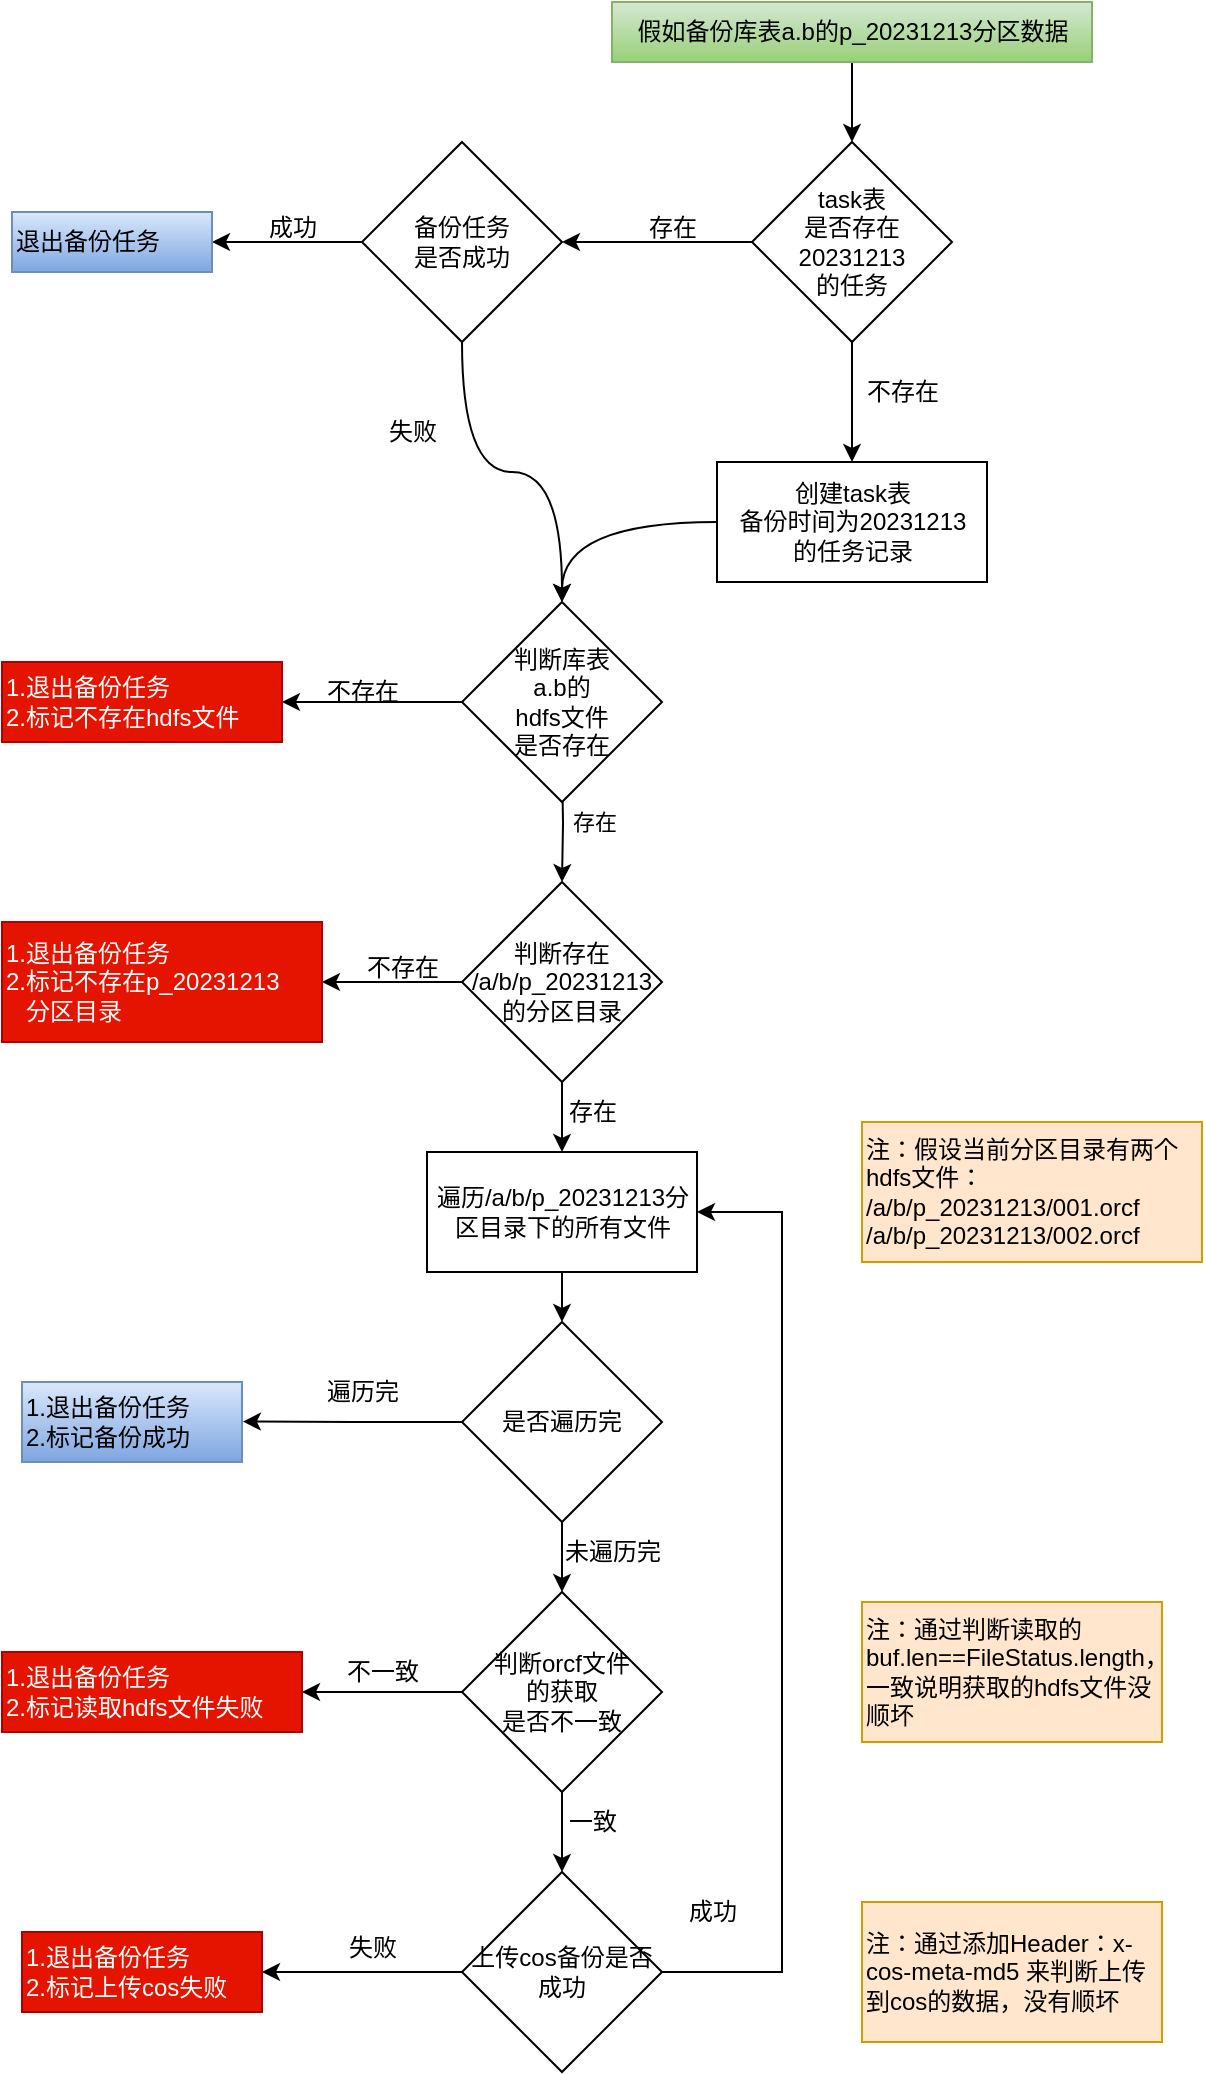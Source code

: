 <mxfile version="22.1.8" type="github">
  <diagram name="Page-1" id="mlTP5GkgayAPcvq2FMzZ">
    <mxGraphModel dx="2624" dy="1121" grid="1" gridSize="10" guides="1" tooltips="1" connect="1" arrows="1" fold="1" page="1" pageScale="1" pageWidth="850" pageHeight="1100" math="0" shadow="0">
      <root>
        <mxCell id="0" />
        <mxCell id="1" parent="0" />
        <mxCell id="9JkG7-nkFBZPGrmJ6e62-5" style="edgeStyle=orthogonalEdgeStyle;rounded=0;orthogonalLoop=1;jettySize=auto;html=1;" edge="1" parent="1" source="9JkG7-nkFBZPGrmJ6e62-2" target="9JkG7-nkFBZPGrmJ6e62-3">
          <mxGeometry relative="1" as="geometry" />
        </mxCell>
        <mxCell id="9JkG7-nkFBZPGrmJ6e62-2" value="假如备份库表a.b的p_20231213分区数据" style="text;html=1;align=center;verticalAlign=middle;resizable=0;points=[];autosize=1;strokeColor=#82b366;fillColor=#d5e8d4;gradientColor=#97d077;" vertex="1" parent="1">
          <mxGeometry x="295" y="90" width="240" height="30" as="geometry" />
        </mxCell>
        <mxCell id="9JkG7-nkFBZPGrmJ6e62-6" style="edgeStyle=orthogonalEdgeStyle;rounded=0;orthogonalLoop=1;jettySize=auto;html=1;exitX=0.5;exitY=1;exitDx=0;exitDy=0;" edge="1" parent="1" source="9JkG7-nkFBZPGrmJ6e62-3" target="9JkG7-nkFBZPGrmJ6e62-4">
          <mxGeometry relative="1" as="geometry" />
        </mxCell>
        <mxCell id="9JkG7-nkFBZPGrmJ6e62-11" style="edgeStyle=orthogonalEdgeStyle;rounded=0;orthogonalLoop=1;jettySize=auto;html=1;entryX=1;entryY=0.5;entryDx=0;entryDy=0;" edge="1" parent="1" source="9JkG7-nkFBZPGrmJ6e62-3" target="9JkG7-nkFBZPGrmJ6e62-10">
          <mxGeometry relative="1" as="geometry" />
        </mxCell>
        <mxCell id="9JkG7-nkFBZPGrmJ6e62-3" value="task表&lt;br&gt;是否存在20231213&lt;br&gt;的任务" style="rhombus;whiteSpace=wrap;html=1;" vertex="1" parent="1">
          <mxGeometry x="365" y="160" width="100" height="100" as="geometry" />
        </mxCell>
        <mxCell id="9JkG7-nkFBZPGrmJ6e62-18" style="edgeStyle=orthogonalEdgeStyle;rounded=0;orthogonalLoop=1;jettySize=auto;html=1;entryX=0.5;entryY=0;entryDx=0;entryDy=0;curved=1;" edge="1" parent="1" source="9JkG7-nkFBZPGrmJ6e62-4" target="9JkG7-nkFBZPGrmJ6e62-16">
          <mxGeometry relative="1" as="geometry" />
        </mxCell>
        <mxCell id="9JkG7-nkFBZPGrmJ6e62-4" value="创建task表&lt;br&gt;备份时间为20231213&lt;br&gt;的任务记录" style="rounded=0;whiteSpace=wrap;html=1;" vertex="1" parent="1">
          <mxGeometry x="347.5" y="320" width="135" height="60" as="geometry" />
        </mxCell>
        <mxCell id="9JkG7-nkFBZPGrmJ6e62-7" value="不存在" style="text;html=1;align=center;verticalAlign=middle;resizable=0;points=[];autosize=1;strokeColor=none;fillColor=none;" vertex="1" parent="1">
          <mxGeometry x="410" y="270" width="60" height="30" as="geometry" />
        </mxCell>
        <mxCell id="9JkG7-nkFBZPGrmJ6e62-13" style="edgeStyle=orthogonalEdgeStyle;rounded=0;orthogonalLoop=1;jettySize=auto;html=1;" edge="1" parent="1" source="9JkG7-nkFBZPGrmJ6e62-10" target="9JkG7-nkFBZPGrmJ6e62-12">
          <mxGeometry relative="1" as="geometry" />
        </mxCell>
        <mxCell id="9JkG7-nkFBZPGrmJ6e62-17" style="edgeStyle=orthogonalEdgeStyle;rounded=0;orthogonalLoop=1;jettySize=auto;html=1;entryX=0.5;entryY=0;entryDx=0;entryDy=0;curved=1;" edge="1" parent="1" source="9JkG7-nkFBZPGrmJ6e62-10" target="9JkG7-nkFBZPGrmJ6e62-16">
          <mxGeometry relative="1" as="geometry" />
        </mxCell>
        <mxCell id="9JkG7-nkFBZPGrmJ6e62-10" value="备份任务&lt;br&gt;是否成功" style="rhombus;whiteSpace=wrap;html=1;" vertex="1" parent="1">
          <mxGeometry x="170" y="160" width="100" height="100" as="geometry" />
        </mxCell>
        <mxCell id="9JkG7-nkFBZPGrmJ6e62-12" value="退出备份任务" style="text;html=1;align=left;verticalAlign=middle;resizable=0;points=[];autosize=1;strokeColor=#6c8ebf;fillColor=#dae8fc;gradientColor=#7ea6e0;" vertex="1" parent="1">
          <mxGeometry x="-5" y="195" width="100" height="30" as="geometry" />
        </mxCell>
        <mxCell id="9JkG7-nkFBZPGrmJ6e62-14" value="成功" style="text;html=1;align=center;verticalAlign=middle;resizable=0;points=[];autosize=1;strokeColor=none;fillColor=none;" vertex="1" parent="1">
          <mxGeometry x="110" y="188" width="50" height="30" as="geometry" />
        </mxCell>
        <mxCell id="9JkG7-nkFBZPGrmJ6e62-15" value="存在" style="text;html=1;align=center;verticalAlign=middle;resizable=0;points=[];autosize=1;strokeColor=none;fillColor=none;" vertex="1" parent="1">
          <mxGeometry x="300" y="188" width="50" height="30" as="geometry" />
        </mxCell>
        <mxCell id="9JkG7-nkFBZPGrmJ6e62-20" style="edgeStyle=orthogonalEdgeStyle;rounded=0;orthogonalLoop=1;jettySize=auto;html=1;" edge="1" parent="1" source="9JkG7-nkFBZPGrmJ6e62-16" target="9JkG7-nkFBZPGrmJ6e62-19">
          <mxGeometry relative="1" as="geometry" />
        </mxCell>
        <mxCell id="9JkG7-nkFBZPGrmJ6e62-23" style="edgeStyle=orthogonalEdgeStyle;rounded=0;orthogonalLoop=1;jettySize=auto;html=1;" edge="1" parent="1" target="9JkG7-nkFBZPGrmJ6e62-22">
          <mxGeometry relative="1" as="geometry">
            <mxPoint x="270" y="470" as="sourcePoint" />
          </mxGeometry>
        </mxCell>
        <mxCell id="9JkG7-nkFBZPGrmJ6e62-24" value="存在" style="edgeLabel;html=1;align=center;verticalAlign=middle;resizable=0;points=[];" vertex="1" connectable="0" parent="9JkG7-nkFBZPGrmJ6e62-23">
          <mxGeometry x="-0.4" y="8" relative="1" as="geometry">
            <mxPoint x="7" y="12" as="offset" />
          </mxGeometry>
        </mxCell>
        <mxCell id="9JkG7-nkFBZPGrmJ6e62-16" value="判断库表&lt;br&gt;a.b的&lt;br&gt;hdfs文件&lt;br&gt;是否存在" style="rhombus;whiteSpace=wrap;html=1;" vertex="1" parent="1">
          <mxGeometry x="220" y="390" width="100" height="100" as="geometry" />
        </mxCell>
        <mxCell id="9JkG7-nkFBZPGrmJ6e62-19" value="1.退出备份任务&lt;br&gt;2.标记不存在hdfs文件" style="text;html=1;align=left;verticalAlign=middle;resizable=0;points=[];autosize=1;strokeColor=#B20000;fillColor=#e51400;fontColor=#ffffff;" vertex="1" parent="1">
          <mxGeometry x="-10" y="420" width="140" height="40" as="geometry" />
        </mxCell>
        <mxCell id="9JkG7-nkFBZPGrmJ6e62-21" value="不存在" style="text;html=1;align=center;verticalAlign=middle;resizable=0;points=[];autosize=1;strokeColor=none;fillColor=none;" vertex="1" parent="1">
          <mxGeometry x="140" y="420" width="60" height="30" as="geometry" />
        </mxCell>
        <mxCell id="9JkG7-nkFBZPGrmJ6e62-27" style="edgeStyle=orthogonalEdgeStyle;rounded=0;orthogonalLoop=1;jettySize=auto;html=1;" edge="1" parent="1" source="9JkG7-nkFBZPGrmJ6e62-22" target="9JkG7-nkFBZPGrmJ6e62-25">
          <mxGeometry relative="1" as="geometry" />
        </mxCell>
        <mxCell id="9JkG7-nkFBZPGrmJ6e62-31" style="edgeStyle=orthogonalEdgeStyle;rounded=0;orthogonalLoop=1;jettySize=auto;html=1;" edge="1" parent="1" source="9JkG7-nkFBZPGrmJ6e62-22" target="9JkG7-nkFBZPGrmJ6e62-30">
          <mxGeometry relative="1" as="geometry" />
        </mxCell>
        <mxCell id="9JkG7-nkFBZPGrmJ6e62-22" value="判断存在&lt;br&gt;/a/b/p_20231213&lt;br&gt;的分区目录" style="rhombus;whiteSpace=wrap;html=1;" vertex="1" parent="1">
          <mxGeometry x="220" y="530" width="100" height="100" as="geometry" />
        </mxCell>
        <mxCell id="9JkG7-nkFBZPGrmJ6e62-25" value="1.退出备份任务&lt;br&gt;2.标记不存在p_20231213&lt;br&gt;&amp;nbsp; &amp;nbsp;分区目录" style="text;html=1;align=left;verticalAlign=middle;resizable=0;points=[];autosize=1;strokeColor=#B20000;fillColor=#e51400;fontColor=#ffffff;" vertex="1" parent="1">
          <mxGeometry x="-10" y="550" width="160" height="60" as="geometry" />
        </mxCell>
        <mxCell id="9JkG7-nkFBZPGrmJ6e62-28" value="不存在" style="text;html=1;align=center;verticalAlign=middle;resizable=0;points=[];autosize=1;strokeColor=none;fillColor=none;" vertex="1" parent="1">
          <mxGeometry x="160" y="558" width="60" height="30" as="geometry" />
        </mxCell>
        <mxCell id="9JkG7-nkFBZPGrmJ6e62-35" style="edgeStyle=orthogonalEdgeStyle;rounded=0;orthogonalLoop=1;jettySize=auto;html=1;entryX=0.5;entryY=0;entryDx=0;entryDy=0;" edge="1" parent="1" source="9JkG7-nkFBZPGrmJ6e62-30" target="9JkG7-nkFBZPGrmJ6e62-33">
          <mxGeometry relative="1" as="geometry" />
        </mxCell>
        <mxCell id="9JkG7-nkFBZPGrmJ6e62-30" value="遍历/a/b/p_20231213分区目录下的所有文件" style="rounded=0;whiteSpace=wrap;html=1;" vertex="1" parent="1">
          <mxGeometry x="202.5" y="665" width="135" height="60" as="geometry" />
        </mxCell>
        <mxCell id="9JkG7-nkFBZPGrmJ6e62-32" value="存在" style="text;html=1;align=center;verticalAlign=middle;resizable=0;points=[];autosize=1;strokeColor=none;fillColor=none;" vertex="1" parent="1">
          <mxGeometry x="260" y="630" width="50" height="30" as="geometry" />
        </mxCell>
        <mxCell id="9JkG7-nkFBZPGrmJ6e62-50" style="edgeStyle=orthogonalEdgeStyle;rounded=0;orthogonalLoop=1;jettySize=auto;html=1;" edge="1" parent="1" source="9JkG7-nkFBZPGrmJ6e62-33" target="9JkG7-nkFBZPGrmJ6e62-45">
          <mxGeometry relative="1" as="geometry" />
        </mxCell>
        <mxCell id="9JkG7-nkFBZPGrmJ6e62-33" value="是否遍历完" style="rhombus;whiteSpace=wrap;html=1;" vertex="1" parent="1">
          <mxGeometry x="220" y="750" width="100" height="100" as="geometry" />
        </mxCell>
        <mxCell id="9JkG7-nkFBZPGrmJ6e62-38" value="注：假设当前分区目录有两个hdfs文件：&lt;br&gt;/a/b/p_20231213/001.orcf&lt;br&gt;/a/b/p_20231213/002.orcf" style="rounded=0;whiteSpace=wrap;html=1;align=left;fillColor=#ffe6cc;strokeColor=#d79b00;" vertex="1" parent="1">
          <mxGeometry x="420" y="650" width="170" height="70" as="geometry" />
        </mxCell>
        <mxCell id="9JkG7-nkFBZPGrmJ6e62-40" value="注：通过判断读取的buf.len==FileStatus.length，一致说明获取的hdfs文件没顺坏&amp;nbsp;" style="rounded=0;whiteSpace=wrap;html=1;align=left;fillColor=#ffe6cc;strokeColor=#d79b00;" vertex="1" parent="1">
          <mxGeometry x="420" y="890" width="150" height="70" as="geometry" />
        </mxCell>
        <mxCell id="9JkG7-nkFBZPGrmJ6e62-42" value="遍历完" style="text;html=1;align=center;verticalAlign=middle;resizable=0;points=[];autosize=1;strokeColor=none;fillColor=none;" vertex="1" parent="1">
          <mxGeometry x="140" y="770" width="60" height="30" as="geometry" />
        </mxCell>
        <mxCell id="9JkG7-nkFBZPGrmJ6e62-43" value="1.退出备份任务&lt;br&gt;2.标记备份成功" style="text;html=1;align=left;verticalAlign=middle;resizable=0;points=[];autosize=1;strokeColor=#6c8ebf;fillColor=#dae8fc;gradientColor=#7ea6e0;" vertex="1" parent="1">
          <mxGeometry y="780" width="110" height="40" as="geometry" />
        </mxCell>
        <mxCell id="9JkG7-nkFBZPGrmJ6e62-44" style="edgeStyle=orthogonalEdgeStyle;rounded=0;orthogonalLoop=1;jettySize=auto;html=1;" edge="1" parent="1" source="9JkG7-nkFBZPGrmJ6e62-45" target="9JkG7-nkFBZPGrmJ6e62-47">
          <mxGeometry relative="1" as="geometry">
            <mxPoint x="150" y="960" as="targetPoint" />
          </mxGeometry>
        </mxCell>
        <mxCell id="9JkG7-nkFBZPGrmJ6e62-53" style="edgeStyle=orthogonalEdgeStyle;rounded=0;orthogonalLoop=1;jettySize=auto;html=1;" edge="1" parent="1" source="9JkG7-nkFBZPGrmJ6e62-45" target="9JkG7-nkFBZPGrmJ6e62-52">
          <mxGeometry relative="1" as="geometry" />
        </mxCell>
        <mxCell id="9JkG7-nkFBZPGrmJ6e62-45" value="判断orcf文件&lt;br&gt;的获取&lt;br&gt;是否不一致" style="rhombus;whiteSpace=wrap;html=1;" vertex="1" parent="1">
          <mxGeometry x="220" y="885" width="100" height="100" as="geometry" />
        </mxCell>
        <mxCell id="9JkG7-nkFBZPGrmJ6e62-46" value="不一致" style="text;html=1;align=center;verticalAlign=middle;resizable=0;points=[];autosize=1;strokeColor=none;fillColor=none;" vertex="1" parent="1">
          <mxGeometry x="150" y="910" width="60" height="30" as="geometry" />
        </mxCell>
        <mxCell id="9JkG7-nkFBZPGrmJ6e62-47" value="1.退出备份任务&lt;br&gt;2.标记读取hdfs文件失败" style="text;html=1;align=left;verticalAlign=middle;resizable=0;points=[];autosize=1;strokeColor=#B20000;fillColor=#e51400;fontColor=#ffffff;" vertex="1" parent="1">
          <mxGeometry x="-10" y="915" width="150" height="40" as="geometry" />
        </mxCell>
        <mxCell id="9JkG7-nkFBZPGrmJ6e62-49" style="edgeStyle=orthogonalEdgeStyle;rounded=0;orthogonalLoop=1;jettySize=auto;html=1;entryX=1.004;entryY=0.494;entryDx=0;entryDy=0;entryPerimeter=0;" edge="1" parent="1" source="9JkG7-nkFBZPGrmJ6e62-33" target="9JkG7-nkFBZPGrmJ6e62-43">
          <mxGeometry relative="1" as="geometry" />
        </mxCell>
        <mxCell id="9JkG7-nkFBZPGrmJ6e62-51" value="未遍历完" style="text;html=1;align=center;verticalAlign=middle;resizable=0;points=[];autosize=1;strokeColor=none;fillColor=none;" vertex="1" parent="1">
          <mxGeometry x="260" y="850" width="70" height="30" as="geometry" />
        </mxCell>
        <mxCell id="9JkG7-nkFBZPGrmJ6e62-56" style="edgeStyle=orthogonalEdgeStyle;rounded=0;orthogonalLoop=1;jettySize=auto;html=1;" edge="1" parent="1" source="9JkG7-nkFBZPGrmJ6e62-52" target="9JkG7-nkFBZPGrmJ6e62-55">
          <mxGeometry relative="1" as="geometry" />
        </mxCell>
        <mxCell id="9JkG7-nkFBZPGrmJ6e62-66" style="edgeStyle=orthogonalEdgeStyle;rounded=0;orthogonalLoop=1;jettySize=auto;html=1;exitX=1;exitY=0.5;exitDx=0;exitDy=0;entryX=1;entryY=0.5;entryDx=0;entryDy=0;" edge="1" parent="1" source="9JkG7-nkFBZPGrmJ6e62-52" target="9JkG7-nkFBZPGrmJ6e62-30">
          <mxGeometry relative="1" as="geometry">
            <mxPoint x="360" y="1118" as="sourcePoint" />
            <mxPoint x="377.5" y="693" as="targetPoint" />
            <Array as="points">
              <mxPoint x="380" y="1075" />
              <mxPoint x="380" y="695" />
            </Array>
          </mxGeometry>
        </mxCell>
        <mxCell id="9JkG7-nkFBZPGrmJ6e62-52" value="上传cos备份是否成功" style="rhombus;whiteSpace=wrap;html=1;" vertex="1" parent="1">
          <mxGeometry x="220" y="1025" width="100" height="100" as="geometry" />
        </mxCell>
        <mxCell id="9JkG7-nkFBZPGrmJ6e62-54" value="一致" style="text;html=1;align=center;verticalAlign=middle;resizable=0;points=[];autosize=1;strokeColor=none;fillColor=none;" vertex="1" parent="1">
          <mxGeometry x="260" y="985" width="50" height="30" as="geometry" />
        </mxCell>
        <mxCell id="9JkG7-nkFBZPGrmJ6e62-55" value="1.退出备份任务&lt;br&gt;2.标记上传cos失败" style="text;html=1;align=left;verticalAlign=middle;resizable=0;points=[];autosize=1;strokeColor=#B20000;fillColor=#e51400;fontColor=#ffffff;" vertex="1" parent="1">
          <mxGeometry y="1055" width="120" height="40" as="geometry" />
        </mxCell>
        <mxCell id="9JkG7-nkFBZPGrmJ6e62-57" value="失败" style="text;html=1;align=center;verticalAlign=middle;resizable=0;points=[];autosize=1;strokeColor=none;fillColor=none;" vertex="1" parent="1">
          <mxGeometry x="150" y="1048" width="50" height="30" as="geometry" />
        </mxCell>
        <mxCell id="9JkG7-nkFBZPGrmJ6e62-61" value="失败" style="text;html=1;align=center;verticalAlign=middle;resizable=0;points=[];autosize=1;strokeColor=none;fillColor=none;" vertex="1" parent="1">
          <mxGeometry x="170" y="290" width="50" height="30" as="geometry" />
        </mxCell>
        <mxCell id="9JkG7-nkFBZPGrmJ6e62-62" value="注：通过添加Header：x-cos-meta-md5 来判断上传到cos的数据，没有顺坏" style="rounded=0;whiteSpace=wrap;html=1;align=left;fillColor=#ffe6cc;strokeColor=#d79b00;" vertex="1" parent="1">
          <mxGeometry x="420" y="1040" width="150" height="70" as="geometry" />
        </mxCell>
        <mxCell id="9JkG7-nkFBZPGrmJ6e62-67" value="成功" style="text;html=1;align=center;verticalAlign=middle;resizable=0;points=[];autosize=1;strokeColor=none;fillColor=none;" vertex="1" parent="1">
          <mxGeometry x="320" y="1030" width="50" height="30" as="geometry" />
        </mxCell>
      </root>
    </mxGraphModel>
  </diagram>
</mxfile>

